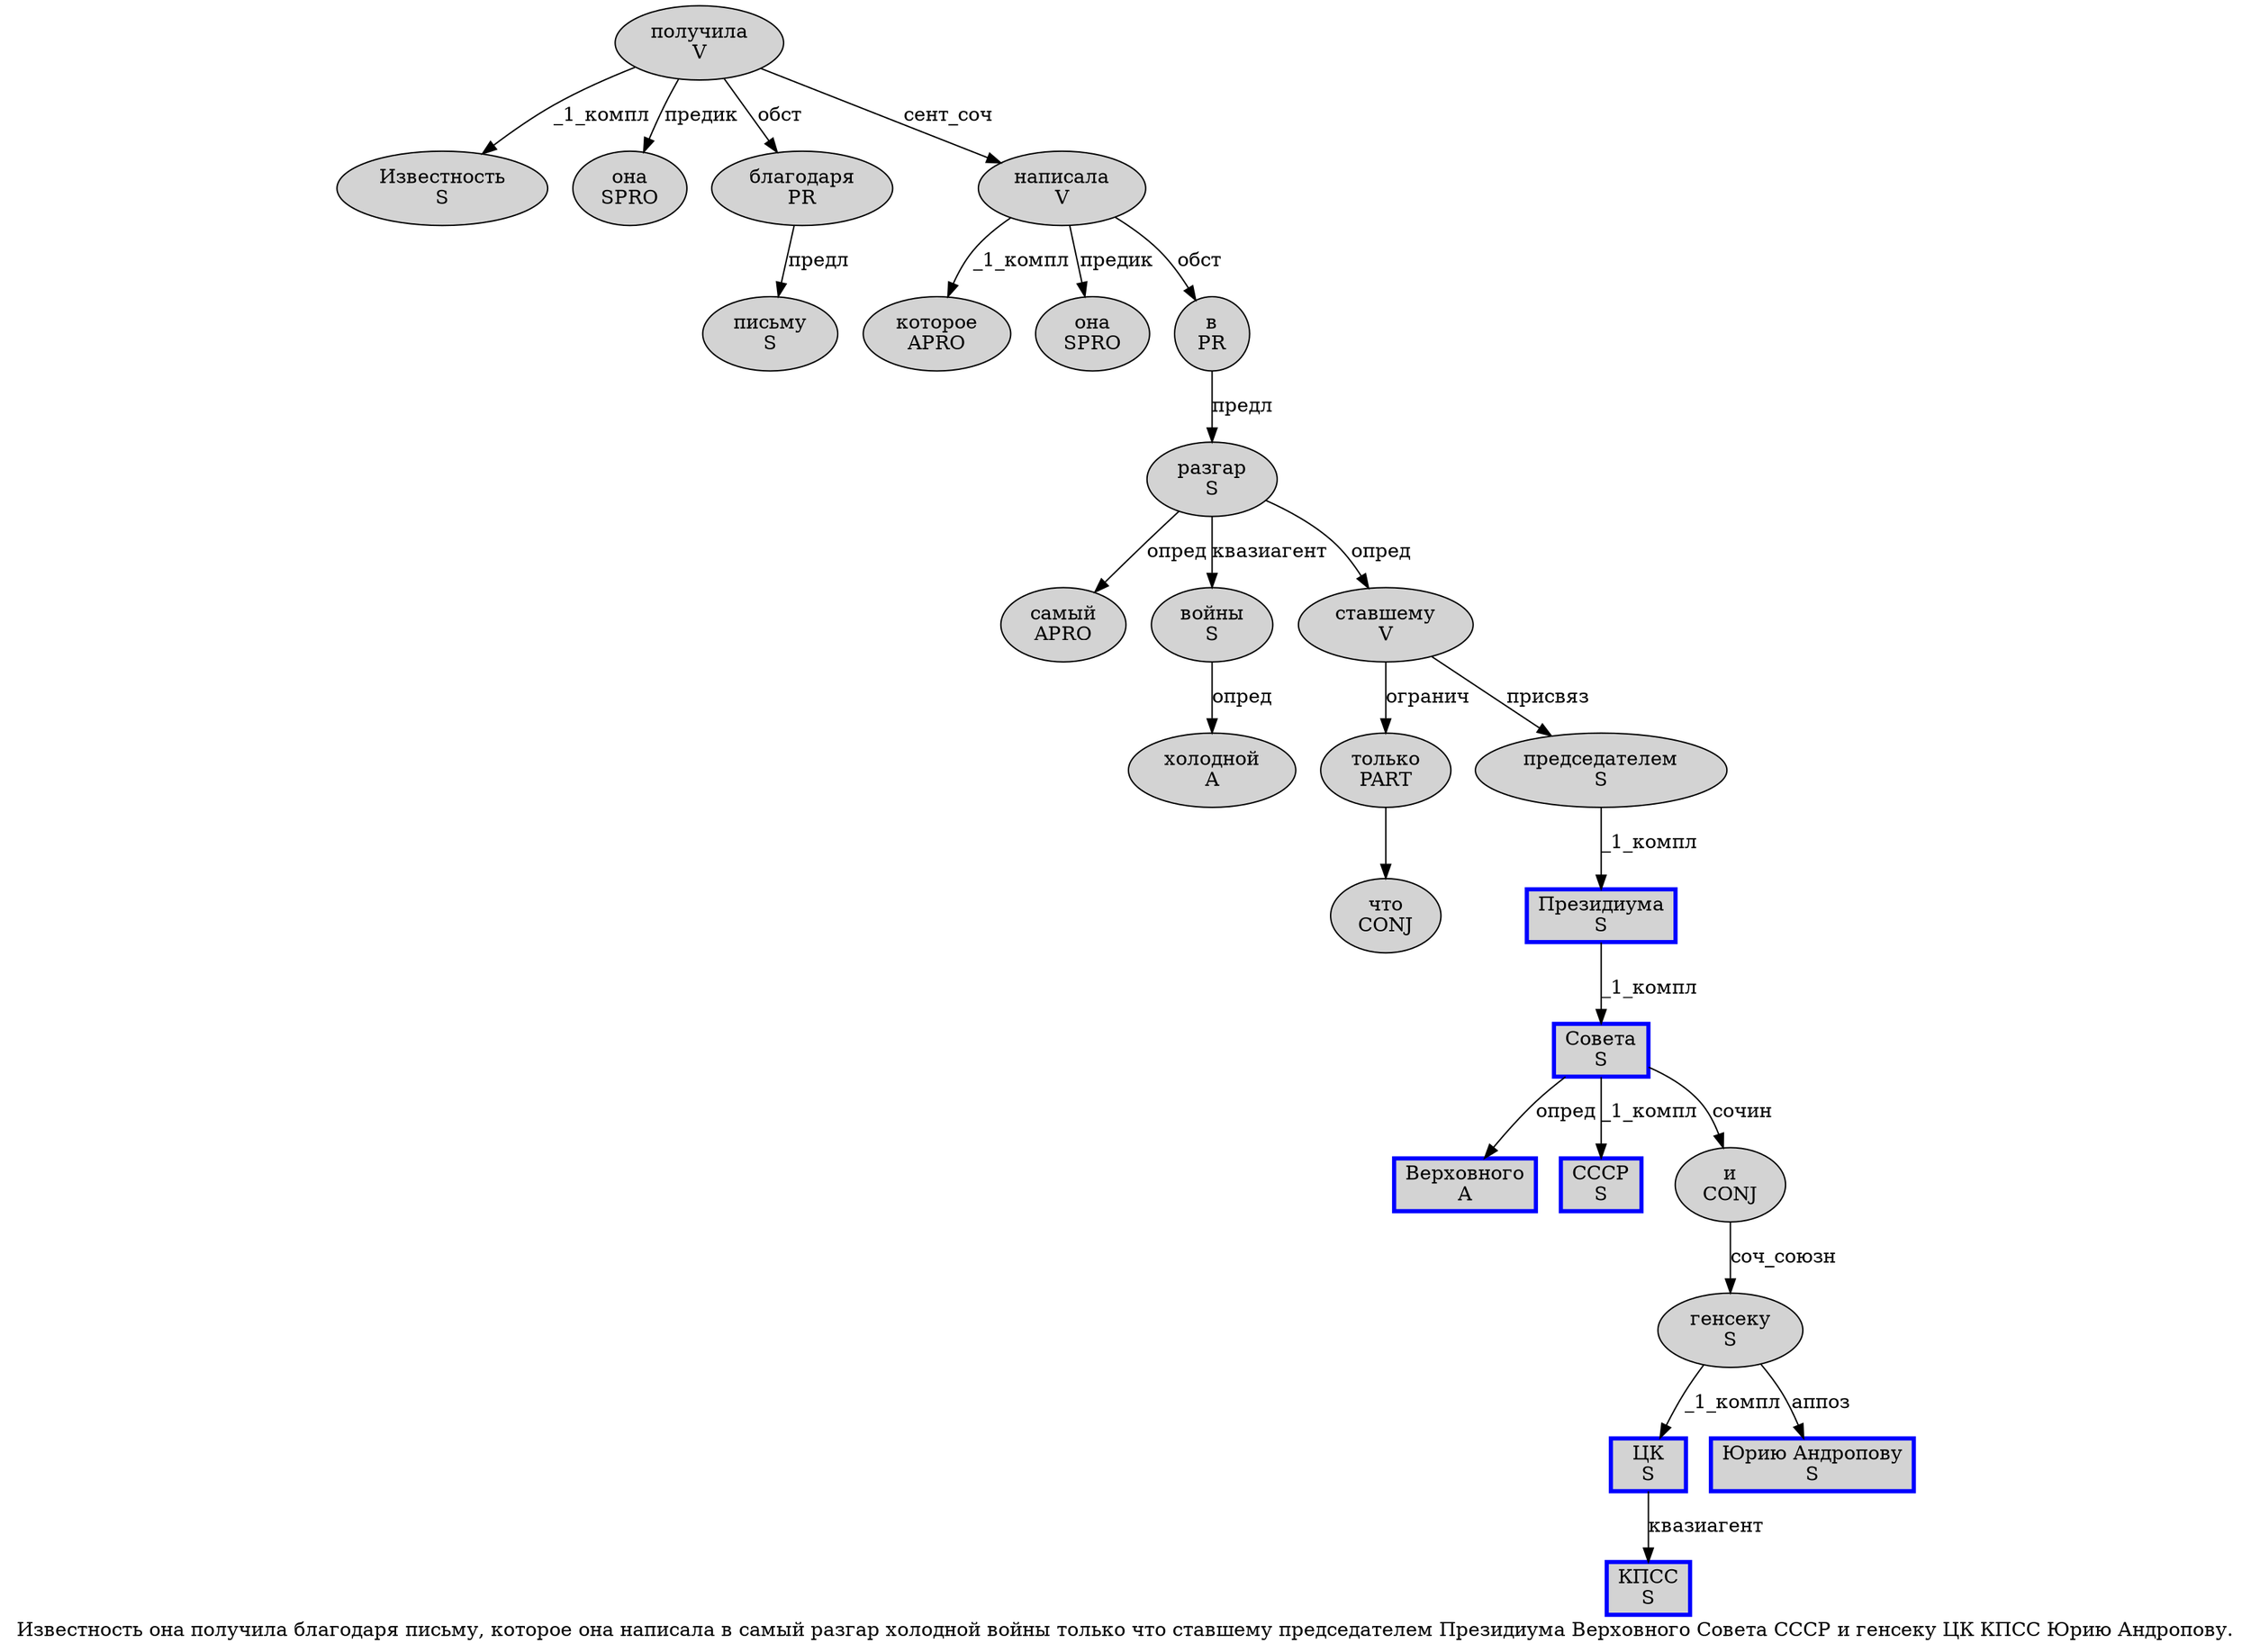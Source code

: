 digraph SENTENCE_952 {
	graph [label="Известность она получила благодаря письму, которое она написала в самый разгар холодной войны только что ставшему председателем Президиума Верховного Совета СССР и генсеку ЦК КПСС Юрию Андропову."]
	node [style=filled]
		0 [label="Известность
S" color="" fillcolor=lightgray penwidth=1 shape=ellipse]
		1 [label="она
SPRO" color="" fillcolor=lightgray penwidth=1 shape=ellipse]
		2 [label="получила
V" color="" fillcolor=lightgray penwidth=1 shape=ellipse]
		3 [label="благодаря
PR" color="" fillcolor=lightgray penwidth=1 shape=ellipse]
		4 [label="письму
S" color="" fillcolor=lightgray penwidth=1 shape=ellipse]
		6 [label="которое
APRO" color="" fillcolor=lightgray penwidth=1 shape=ellipse]
		7 [label="она
SPRO" color="" fillcolor=lightgray penwidth=1 shape=ellipse]
		8 [label="написала
V" color="" fillcolor=lightgray penwidth=1 shape=ellipse]
		9 [label="в
PR" color="" fillcolor=lightgray penwidth=1 shape=ellipse]
		10 [label="самый
APRO" color="" fillcolor=lightgray penwidth=1 shape=ellipse]
		11 [label="разгар
S" color="" fillcolor=lightgray penwidth=1 shape=ellipse]
		12 [label="холодной
A" color="" fillcolor=lightgray penwidth=1 shape=ellipse]
		13 [label="войны
S" color="" fillcolor=lightgray penwidth=1 shape=ellipse]
		14 [label="только
PART" color="" fillcolor=lightgray penwidth=1 shape=ellipse]
		15 [label="что
CONJ" color="" fillcolor=lightgray penwidth=1 shape=ellipse]
		16 [label="ставшему
V" color="" fillcolor=lightgray penwidth=1 shape=ellipse]
		17 [label="председателем
S" color="" fillcolor=lightgray penwidth=1 shape=ellipse]
		18 [label="Президиума
S" color=blue fillcolor=lightgray penwidth=3 shape=box]
		19 [label="Верховного
A" color=blue fillcolor=lightgray penwidth=3 shape=box]
		20 [label="Совета
S" color=blue fillcolor=lightgray penwidth=3 shape=box]
		21 [label="СССР
S" color=blue fillcolor=lightgray penwidth=3 shape=box]
		22 [label="и
CONJ" color="" fillcolor=lightgray penwidth=1 shape=ellipse]
		23 [label="генсеку
S" color="" fillcolor=lightgray penwidth=1 shape=ellipse]
		24 [label="ЦК
S" color=blue fillcolor=lightgray penwidth=3 shape=box]
		25 [label="КПСС
S" color=blue fillcolor=lightgray penwidth=3 shape=box]
		26 [label="Юрию Андропову
S" color=blue fillcolor=lightgray penwidth=3 shape=box]
			17 -> 18 [label="_1_компл"]
			9 -> 11 [label="предл"]
			2 -> 0 [label="_1_компл"]
			2 -> 1 [label="предик"]
			2 -> 3 [label="обст"]
			2 -> 8 [label="сент_соч"]
			22 -> 23 [label="соч_союзн"]
			13 -> 12 [label="опред"]
			16 -> 14 [label="огранич"]
			16 -> 17 [label="присвяз"]
			8 -> 6 [label="_1_компл"]
			8 -> 7 [label="предик"]
			8 -> 9 [label="обст"]
			14 -> 15
			18 -> 20 [label="_1_компл"]
			24 -> 25 [label="квазиагент"]
			23 -> 24 [label="_1_компл"]
			23 -> 26 [label="аппоз"]
			3 -> 4 [label="предл"]
			20 -> 19 [label="опред"]
			20 -> 21 [label="_1_компл"]
			20 -> 22 [label="сочин"]
			11 -> 10 [label="опред"]
			11 -> 13 [label="квазиагент"]
			11 -> 16 [label="опред"]
}